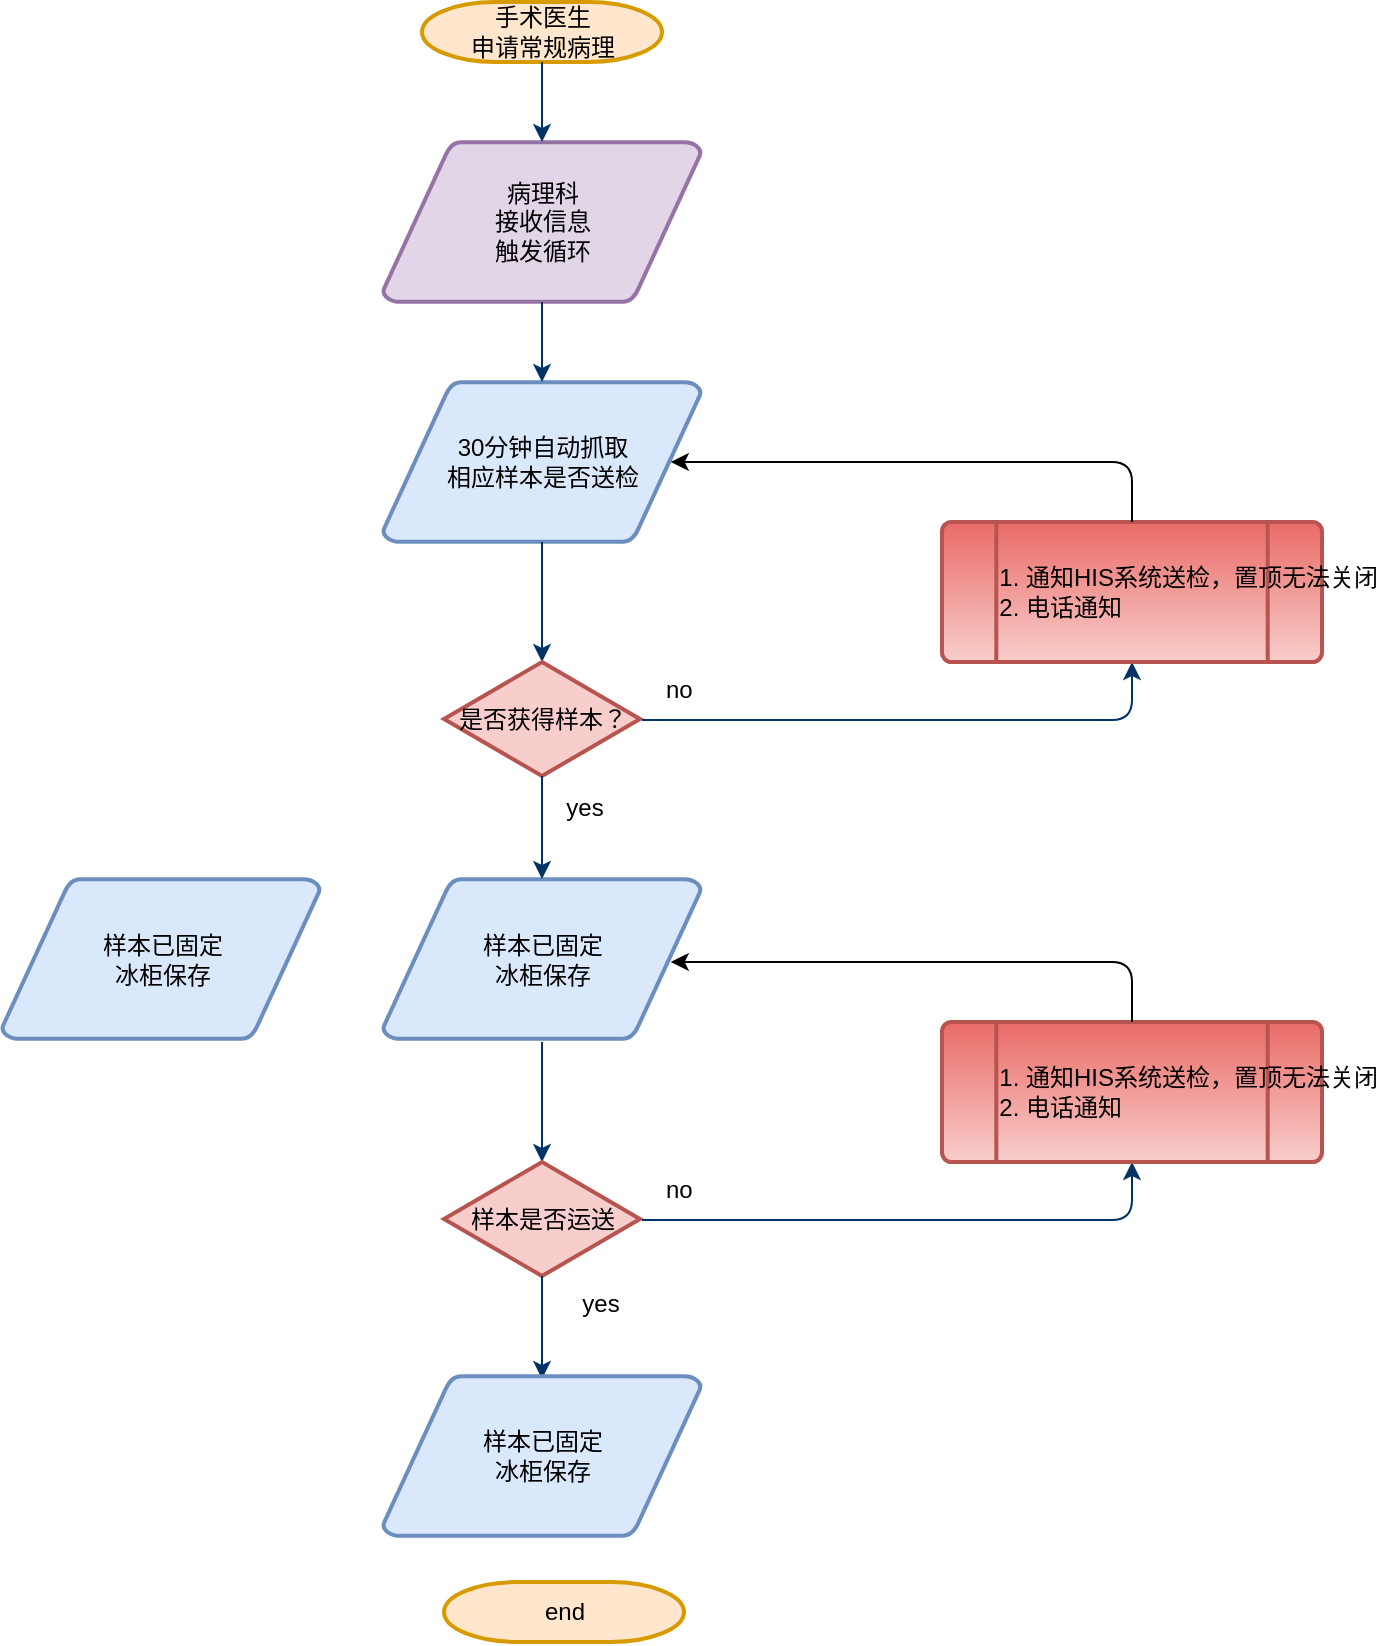<mxfile version="15.9.4" type="github"><diagram id="MH7eN2xFQ5AAlZ35G-rP" name="Page-1"><mxGraphModel dx="868" dy="394" grid="1" gridSize="10" guides="1" tooltips="1" connect="1" arrows="1" fold="1" page="1" pageScale="1" pageWidth="1169" pageHeight="827" background="none" math="0" shadow="0"><root><mxCell id="0"/><mxCell id="1" parent="0"/><mxCell id="2" value="手术医生&lt;br&gt;申请常规病理" style="shape=mxgraph.flowchart.terminator;strokeWidth=2;gradientDirection=north;fontStyle=0;html=1;fillColor=#ffe6cc;strokeColor=#d79b00;" parent="1" vertex="1"><mxGeometry x="260" y="60" width="120" height="30" as="geometry"/></mxCell><mxCell id="3" value="病理科&lt;br&gt;接收信息&lt;br&gt;触发循环" style="shape=mxgraph.flowchart.data;strokeWidth=2;gradientDirection=north;fontStyle=0;html=1;fillColor=#e1d5e7;strokeColor=#9673a6;" parent="1" vertex="1"><mxGeometry x="240.5" y="130" width="159" height="80" as="geometry"/></mxCell><mxCell id="5" value="30分钟自动抓取&lt;br&gt;相应样本是否送检" style="shape=mxgraph.flowchart.data;strokeWidth=2;gradientDirection=north;fontStyle=0;html=1;fillColor=#dae8fc;strokeColor=#6c8ebf;" parent="1" vertex="1"><mxGeometry x="240.5" y="250" width="159" height="80" as="geometry"/></mxCell><mxCell id="7" style="fontStyle=1;strokeColor=#003366;strokeWidth=1;html=1;" parent="1" source="2" target="3" edge="1"><mxGeometry relative="1" as="geometry"/></mxCell><mxCell id="8" style="fontStyle=1;strokeColor=#003366;strokeWidth=1;html=1;" parent="1" source="3" target="5" edge="1"><mxGeometry relative="1" as="geometry"/></mxCell><mxCell id="9" style="entryX=0.5;entryY=0;entryPerimeter=0;fontStyle=1;strokeColor=#003366;strokeWidth=1;html=1;" parent="1" source="5" edge="1"><mxGeometry relative="1" as="geometry"><mxPoint x="320" y="390" as="targetPoint"/></mxGeometry></mxCell><mxCell id="37" value="是否获得样本？" style="shape=mxgraph.flowchart.decision;strokeWidth=2;gradientDirection=north;fontStyle=0;html=1;fillColor=#f8cecc;strokeColor=#b85450;" parent="1" vertex="1"><mxGeometry x="271" y="390" width="98" height="57" as="geometry"/></mxCell><mxCell id="38" value="样本已固定&lt;br&gt;冰柜保存" style="shape=mxgraph.flowchart.data;strokeWidth=2;gradientDirection=north;fontStyle=0;html=1;fillColor=#dae8fc;strokeColor=#6c8ebf;" parent="1" vertex="1"><mxGeometry x="240.5" y="498.5" width="159" height="80" as="geometry"/></mxCell><mxCell id="40" value="end" style="shape=mxgraph.flowchart.terminator;strokeWidth=2;gradientDirection=north;fontStyle=0;html=1;fillColor=#ffe6cc;strokeColor=#d79b00;" parent="1" vertex="1"><mxGeometry x="271" y="850" width="120" height="30" as="geometry"/></mxCell><mxCell id="42" value="" style="edgeStyle=elbowEdgeStyle;elbow=vertical;exitX=0.5;exitY=1;exitPerimeter=0;entryX=0.5;entryY=0;entryPerimeter=0;fontStyle=1;strokeColor=#003366;strokeWidth=1;html=1;" parent="1" source="37" target="38" edge="1"><mxGeometry y="-1231.5" width="100" height="100" as="geometry"><mxPoint y="-1131.5" as="sourcePoint"/><mxPoint x="100" y="-1231.5" as="targetPoint"/></mxGeometry></mxCell><mxCell id="53" value="yes" style="text;fontStyle=0;html=1;strokeColor=none;gradientColor=none;fillColor=none;strokeWidth=2;align=center;" parent="1" vertex="1"><mxGeometry x="321" y="448.5" width="40" height="26" as="geometry"/></mxCell><mxCell id="54" value="" style="edgeStyle=elbowEdgeStyle;elbow=horizontal;fontStyle=1;strokeColor=#003366;strokeWidth=1;html=1;entryX=0.5;entryY=1;entryDx=0;entryDy=0;entryPerimeter=0;" parent="1" target="bcO6CHStZ3RGdK7Dqn3Y-55" edge="1"><mxGeometry width="100" height="100" as="geometry"><mxPoint x="370" y="419" as="sourcePoint"/><mxPoint x="640" y="400" as="targetPoint"/><Array as="points"><mxPoint x="615" y="410"/></Array></mxGeometry></mxCell><mxCell id="55" value="no" style="text;fontStyle=0;html=1;strokeColor=none;gradientColor=none;fillColor=none;strokeWidth=2;" parent="1" vertex="1"><mxGeometry x="380" y="390" width="40" height="26" as="geometry"/></mxCell><mxCell id="bcO6CHStZ3RGdK7Dqn3Y-55" value="&lt;ol&gt;&lt;li&gt;&lt;span&gt;通知HIS系统送检，置顶无法关闭&lt;/span&gt;&lt;br&gt;&lt;/li&gt;&lt;li&gt;&lt;span&gt;电话通知&lt;/span&gt;&lt;br&gt;&lt;/li&gt;&lt;/ol&gt;" style="shape=mxgraph.flowchart.predefined_process;strokeWidth=2;gradientDirection=north;fontStyle=0;html=1;fillColor=#f8cecc;strokeColor=#b85450;gradientColor=#ea6b66;align=left;" parent="1" vertex="1"><mxGeometry x="520" y="320" width="190" height="70" as="geometry"/></mxCell><mxCell id="bcO6CHStZ3RGdK7Dqn3Y-61" value="" style="endArrow=classic;html=1;rounded=1;entryX=0.905;entryY=0.5;entryDx=0;entryDy=0;entryPerimeter=0;exitX=0.5;exitY=0;exitDx=0;exitDy=0;exitPerimeter=0;" parent="1" source="bcO6CHStZ3RGdK7Dqn3Y-55" target="5" edge="1"><mxGeometry width="50" height="50" relative="1" as="geometry"><mxPoint x="800" y="340" as="sourcePoint"/><mxPoint x="850" y="290" as="targetPoint"/><Array as="points"><mxPoint x="615" y="290"/></Array></mxGeometry></mxCell><mxCell id="BRCQPgKhVqKKjBysT1NF-55" style="entryX=0.5;entryY=0;entryPerimeter=0;fontStyle=1;strokeColor=#003366;strokeWidth=1;html=1;" edge="1" parent="1"><mxGeometry relative="1" as="geometry"><mxPoint x="320" y="640" as="targetPoint"/><mxPoint x="320" y="580" as="sourcePoint"/></mxGeometry></mxCell><mxCell id="BRCQPgKhVqKKjBysT1NF-56" value="样本是否运送" style="shape=mxgraph.flowchart.decision;strokeWidth=2;gradientDirection=north;fontStyle=0;html=1;fillColor=#f8cecc;strokeColor=#b85450;" vertex="1" parent="1"><mxGeometry x="271" y="640" width="98" height="57" as="geometry"/></mxCell><mxCell id="BRCQPgKhVqKKjBysT1NF-57" value="" style="edgeStyle=elbowEdgeStyle;elbow=vertical;exitX=0.5;exitY=1;exitPerimeter=0;entryX=0.5;entryY=0;entryPerimeter=0;fontStyle=1;strokeColor=#003366;strokeWidth=1;html=1;" edge="1" parent="1" source="BRCQPgKhVqKKjBysT1NF-56"><mxGeometry y="-981.5" width="100" height="100" as="geometry"><mxPoint y="-881.5" as="sourcePoint"/><mxPoint x="320" y="748.5" as="targetPoint"/></mxGeometry></mxCell><mxCell id="BRCQPgKhVqKKjBysT1NF-58" value="yes" style="text;fontStyle=0;html=1;strokeColor=none;gradientColor=none;fillColor=none;strokeWidth=2;align=center;" vertex="1" parent="1"><mxGeometry x="329" y="697" width="40" height="26" as="geometry"/></mxCell><mxCell id="BRCQPgKhVqKKjBysT1NF-59" value="" style="edgeStyle=elbowEdgeStyle;elbow=horizontal;fontStyle=1;strokeColor=#003366;strokeWidth=1;html=1;entryX=0.5;entryY=1;entryDx=0;entryDy=0;entryPerimeter=0;" edge="1" parent="1" target="BRCQPgKhVqKKjBysT1NF-61"><mxGeometry y="250" width="100" height="100" as="geometry"><mxPoint x="370" y="669" as="sourcePoint"/><mxPoint x="640" y="650" as="targetPoint"/><Array as="points"><mxPoint x="615" y="660"/></Array></mxGeometry></mxCell><mxCell id="BRCQPgKhVqKKjBysT1NF-60" value="no" style="text;fontStyle=0;html=1;strokeColor=none;gradientColor=none;fillColor=none;strokeWidth=2;" vertex="1" parent="1"><mxGeometry x="380" y="640" width="40" height="26" as="geometry"/></mxCell><mxCell id="BRCQPgKhVqKKjBysT1NF-61" value="&lt;ol&gt;&lt;li&gt;&lt;span&gt;通知HIS系统送检，置顶无法关闭&lt;/span&gt;&lt;br&gt;&lt;/li&gt;&lt;li&gt;&lt;span&gt;电话通知&lt;/span&gt;&lt;br&gt;&lt;/li&gt;&lt;/ol&gt;" style="shape=mxgraph.flowchart.predefined_process;strokeWidth=2;gradientDirection=north;fontStyle=0;html=1;fillColor=#f8cecc;strokeColor=#b85450;gradientColor=#ea6b66;align=left;" vertex="1" parent="1"><mxGeometry x="520" y="570" width="190" height="70" as="geometry"/></mxCell><mxCell id="BRCQPgKhVqKKjBysT1NF-62" value="" style="endArrow=classic;html=1;rounded=1;entryX=0.905;entryY=0.5;entryDx=0;entryDy=0;entryPerimeter=0;exitX=0.5;exitY=0;exitDx=0;exitDy=0;exitPerimeter=0;" edge="1" parent="1" source="BRCQPgKhVqKKjBysT1NF-61"><mxGeometry width="50" height="50" relative="1" as="geometry"><mxPoint x="800" y="590" as="sourcePoint"/><mxPoint x="384.395" y="540" as="targetPoint"/><Array as="points"><mxPoint x="615" y="540"/></Array></mxGeometry></mxCell><mxCell id="BRCQPgKhVqKKjBysT1NF-63" value="样本已固定&lt;br&gt;冰柜保存" style="shape=mxgraph.flowchart.data;strokeWidth=2;gradientDirection=north;fontStyle=0;html=1;fillColor=#dae8fc;strokeColor=#6c8ebf;" vertex="1" parent="1"><mxGeometry x="240.5" y="747" width="159" height="80" as="geometry"/></mxCell><mxCell id="BRCQPgKhVqKKjBysT1NF-64" value="样本已固定&lt;br&gt;冰柜保存" style="shape=mxgraph.flowchart.data;strokeWidth=2;gradientDirection=north;fontStyle=0;html=1;fillColor=#dae8fc;strokeColor=#6c8ebf;" vertex="1" parent="1"><mxGeometry x="50" y="498.5" width="159" height="80" as="geometry"/></mxCell></root></mxGraphModel></diagram></mxfile>